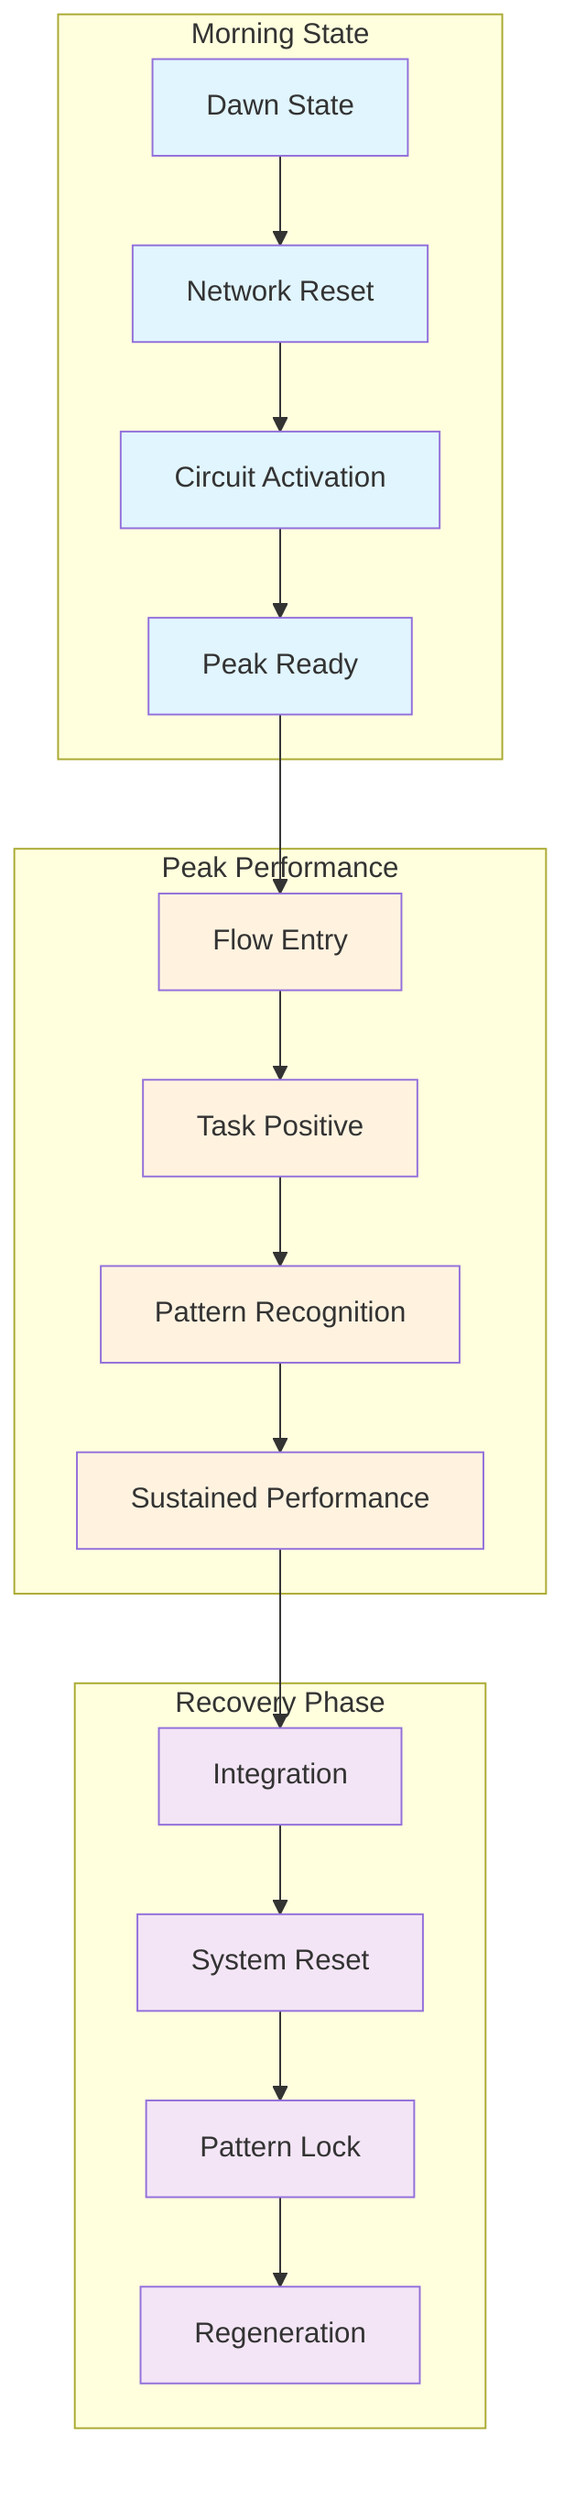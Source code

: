graph TB
    subgraph "Morning State"
        A[Dawn State] --> B[Network Reset]
        B --> C[Circuit Activation]
        C --> D[Peak Ready]
        
        style A fill:#e1f5fe
        style B fill:#e1f5fe
        style C fill:#e1f5fe
        style D fill:#e1f5fe
    end
    
    subgraph "Peak Performance"
        E[Flow Entry] --> F[Task Positive]
        F --> G[Pattern Recognition]
        G --> H[Sustained Performance]
        
        style E fill:#fff3e0
        style F fill:#fff3e0
        style G fill:#fff3e0
        style H fill:#fff3e0
    end
    
    subgraph "Recovery Phase"
        I[Integration] --> J[System Reset]
        J --> K[Pattern Lock]
        K --> L[Regeneration]
        
        style I fill:#f3e5f5
        style J fill:#f3e5f5
        style K fill:#f3e5f5
        style L fill:#f3e5f5
    end
    
    D --> E
    H --> I